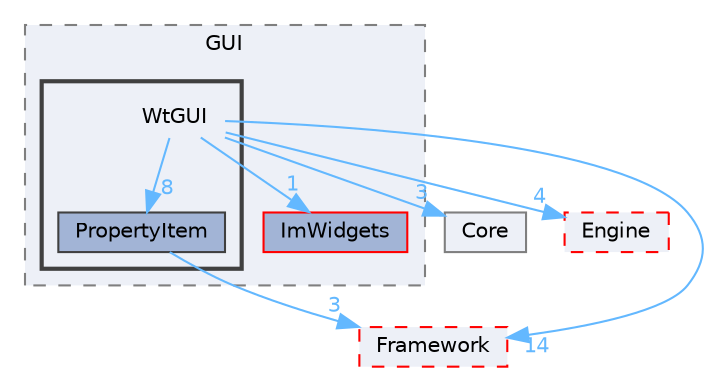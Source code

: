 digraph "E:/Peridyno/peridyno/src/Rendering/GUI/WtGUI"
{
 // LATEX_PDF_SIZE
  bgcolor="transparent";
  edge [fontname=Helvetica,fontsize=10,labelfontname=Helvetica,labelfontsize=10];
  node [fontname=Helvetica,fontsize=10,shape=box,height=0.2,width=0.4];
  compound=true
  subgraph clusterdir_7c8c8fba1a70356d35ffd4eeee2587ef {
    graph [ bgcolor="#edf0f7", pencolor="grey50", label="GUI", fontname=Helvetica,fontsize=10 style="filled,dashed", URL="dir_7c8c8fba1a70356d35ffd4eeee2587ef.html",tooltip=""]
  dir_377804c79ff8ffa2b58fa4ed2dcbc84c [label="ImWidgets", fillcolor="#a2b4d6", color="red", style="filled", URL="dir_377804c79ff8ffa2b58fa4ed2dcbc84c.html",tooltip=""];
  subgraph clusterdir_9d4ed144c0d47ef8c339425ff50f3c87 {
    graph [ bgcolor="#edf0f7", pencolor="grey25", label="", fontname=Helvetica,fontsize=10 style="filled,bold", URL="dir_9d4ed144c0d47ef8c339425ff50f3c87.html",tooltip=""]
    dir_9d4ed144c0d47ef8c339425ff50f3c87 [shape=plaintext, label="WtGUI"];
  dir_098755c934bd19d784a126bfc5285f32 [label="PropertyItem", fillcolor="#a2b4d6", color="grey25", style="filled", URL="dir_098755c934bd19d784a126bfc5285f32.html",tooltip=""];
  }
  }
  dir_26b3e8c08a116b1fbc8a67eb66dd3e41 [label="Core", fillcolor="#edf0f7", color="grey50", style="filled", URL="dir_26b3e8c08a116b1fbc8a67eb66dd3e41.html",tooltip=""];
  dir_fd99e55d6b411c0ce18a6e0623a054ed [label="Engine", fillcolor="#edf0f7", color="red", style="filled,dashed", URL="dir_fd99e55d6b411c0ce18a6e0623a054ed.html",tooltip=""];
  dir_c2c045169feb12a9231cac4869e44751 [label="Framework", fillcolor="#edf0f7", color="red", style="filled,dashed", URL="dir_c2c045169feb12a9231cac4869e44751.html",tooltip=""];
  dir_9d4ed144c0d47ef8c339425ff50f3c87->dir_098755c934bd19d784a126bfc5285f32 [headlabel="8", labeldistance=1.5 headhref="dir_000087_000063.html" href="dir_000087_000063.html" color="steelblue1" fontcolor="steelblue1"];
  dir_9d4ed144c0d47ef8c339425ff50f3c87->dir_26b3e8c08a116b1fbc8a67eb66dd3e41 [headlabel="3", labeldistance=1.5 headhref="dir_000087_000013.html" href="dir_000087_000013.html" color="steelblue1" fontcolor="steelblue1"];
  dir_9d4ed144c0d47ef8c339425ff50f3c87->dir_377804c79ff8ffa2b58fa4ed2dcbc84c [headlabel="1", labeldistance=1.5 headhref="dir_000087_000030.html" href="dir_000087_000030.html" color="steelblue1" fontcolor="steelblue1"];
  dir_9d4ed144c0d47ef8c339425ff50f3c87->dir_c2c045169feb12a9231cac4869e44751 [headlabel="14", labeldistance=1.5 headhref="dir_000087_000022.html" href="dir_000087_000022.html" color="steelblue1" fontcolor="steelblue1"];
  dir_9d4ed144c0d47ef8c339425ff50f3c87->dir_fd99e55d6b411c0ce18a6e0623a054ed [headlabel="4", labeldistance=1.5 headhref="dir_000087_000021.html" href="dir_000087_000021.html" color="steelblue1" fontcolor="steelblue1"];
  dir_098755c934bd19d784a126bfc5285f32->dir_c2c045169feb12a9231cac4869e44751 [headlabel="3", labeldistance=1.5 headhref="dir_000063_000022.html" href="dir_000063_000022.html" color="steelblue1" fontcolor="steelblue1"];
}
